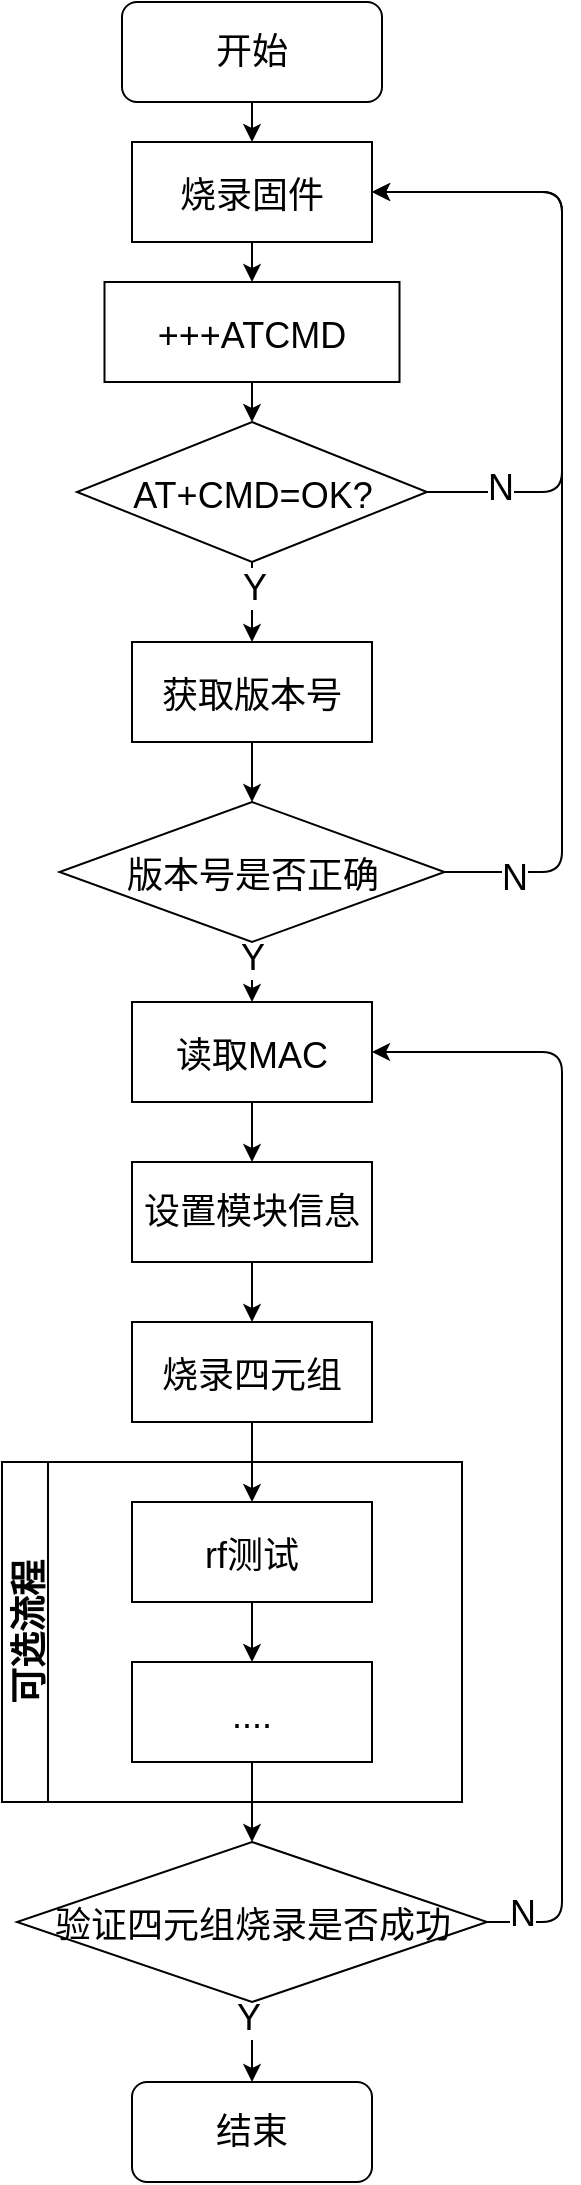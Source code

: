<mxfile>
    <diagram id="Sf-sspQSs4f3zIanOKlj" name="Page-1">
        <mxGraphModel dx="1840" dy="1042" grid="1" gridSize="10" guides="1" tooltips="1" connect="1" arrows="1" fold="1" page="1" pageScale="1" pageWidth="3300" pageHeight="4681" math="0" shadow="0">
            <root>
                <mxCell id="0"/>
                <mxCell id="1" parent="0"/>
                <mxCell id="4" value="" style="edgeStyle=none;html=1;fontSize=18;" edge="1" parent="1" source="2" target="3">
                    <mxGeometry relative="1" as="geometry"/>
                </mxCell>
                <mxCell id="2" value="&lt;font style=&quot;font-size: 18px&quot;&gt;开始&lt;/font&gt;" style="rounded=1;whiteSpace=wrap;html=1;" vertex="1" parent="1">
                    <mxGeometry x="330" y="160" width="130" height="50" as="geometry"/>
                </mxCell>
                <mxCell id="6" value="" style="edgeStyle=none;html=1;fontSize=18;" edge="1" parent="1" source="3" target="5">
                    <mxGeometry relative="1" as="geometry"/>
                </mxCell>
                <mxCell id="3" value="&lt;font style=&quot;font-size: 18px&quot;&gt;烧录固件&lt;/font&gt;" style="rounded=0;whiteSpace=wrap;html=1;fontSize=24;" vertex="1" parent="1">
                    <mxGeometry x="335" y="230" width="120" height="50" as="geometry"/>
                </mxCell>
                <mxCell id="10" value="" style="edgeStyle=none;html=1;fontSize=18;" edge="1" parent="1" source="5" target="9">
                    <mxGeometry relative="1" as="geometry"/>
                </mxCell>
                <mxCell id="5" value="&lt;span style=&quot;font-size: 18px&quot;&gt;+++ATCMD&lt;/span&gt;" style="rounded=0;whiteSpace=wrap;html=1;fontSize=24;" vertex="1" parent="1">
                    <mxGeometry x="321.25" y="300" width="147.5" height="50" as="geometry"/>
                </mxCell>
                <mxCell id="14" style="edgeStyle=none;html=1;exitX=1;exitY=0.5;exitDx=0;exitDy=0;fontSize=18;entryX=1;entryY=0.5;entryDx=0;entryDy=0;" edge="1" parent="1" source="9" target="3">
                    <mxGeometry relative="1" as="geometry">
                        <mxPoint x="400" y="210" as="targetPoint"/>
                        <Array as="points">
                            <mxPoint x="550" y="405"/>
                            <mxPoint x="550" y="255"/>
                        </Array>
                    </mxGeometry>
                </mxCell>
                <mxCell id="15" value="N" style="edgeLabel;html=1;align=center;verticalAlign=middle;resizable=0;points=[];fontSize=18;" vertex="1" connectable="0" parent="14">
                    <mxGeometry x="-0.777" y="2" relative="1" as="geometry">
                        <mxPoint x="1" as="offset"/>
                    </mxGeometry>
                </mxCell>
                <mxCell id="20" value="" style="edgeStyle=none;html=1;fontSize=18;" edge="1" parent="1" source="9" target="19">
                    <mxGeometry relative="1" as="geometry"/>
                </mxCell>
                <mxCell id="21" value="Y" style="edgeLabel;html=1;align=center;verticalAlign=middle;resizable=0;points=[];fontSize=18;" vertex="1" connectable="0" parent="20">
                    <mxGeometry x="-0.365" y="1" relative="1" as="geometry">
                        <mxPoint as="offset"/>
                    </mxGeometry>
                </mxCell>
                <mxCell id="9" value="&lt;font style=&quot;font-size: 18px&quot;&gt;AT+CMD=OK?&lt;/font&gt;" style="rhombus;whiteSpace=wrap;html=1;fontSize=24;rounded=0;" vertex="1" parent="1">
                    <mxGeometry x="307.5" y="370" width="175" height="70" as="geometry"/>
                </mxCell>
                <mxCell id="23" value="" style="edgeStyle=none;html=1;fontSize=18;" edge="1" parent="1" source="19" target="22">
                    <mxGeometry relative="1" as="geometry"/>
                </mxCell>
                <mxCell id="19" value="&lt;font style=&quot;font-size: 18px&quot;&gt;获取版本号&lt;/font&gt;" style="whiteSpace=wrap;html=1;fontSize=24;rounded=0;" vertex="1" parent="1">
                    <mxGeometry x="335" y="480" width="120" height="50" as="geometry"/>
                </mxCell>
                <mxCell id="24" style="edgeStyle=none;html=1;exitX=1;exitY=0.5;exitDx=0;exitDy=0;entryX=1;entryY=0.5;entryDx=0;entryDy=0;fontSize=18;" edge="1" parent="1" source="22" target="3">
                    <mxGeometry relative="1" as="geometry">
                        <Array as="points">
                            <mxPoint x="550" y="595"/>
                            <mxPoint x="550" y="255"/>
                        </Array>
                    </mxGeometry>
                </mxCell>
                <mxCell id="25" value="N" style="edgeLabel;html=1;align=center;verticalAlign=middle;resizable=0;points=[];fontSize=18;" vertex="1" connectable="0" parent="24">
                    <mxGeometry x="-0.863" y="-3" relative="1" as="geometry">
                        <mxPoint as="offset"/>
                    </mxGeometry>
                </mxCell>
                <mxCell id="39" value="" style="edgeStyle=none;html=1;fontSize=18;" edge="1" parent="1" source="22" target="38">
                    <mxGeometry relative="1" as="geometry"/>
                </mxCell>
                <mxCell id="41" value="Y" style="edgeLabel;html=1;align=center;verticalAlign=middle;resizable=0;points=[];fontSize=18;" vertex="1" connectable="0" parent="39">
                    <mxGeometry x="-0.48" relative="1" as="geometry">
                        <mxPoint as="offset"/>
                    </mxGeometry>
                </mxCell>
                <mxCell id="22" value="&lt;font style=&quot;font-size: 18px&quot;&gt;版本号是否正确&lt;/font&gt;" style="rhombus;whiteSpace=wrap;html=1;fontSize=24;rounded=0;" vertex="1" parent="1">
                    <mxGeometry x="298.75" y="560" width="192.5" height="70" as="geometry"/>
                </mxCell>
                <mxCell id="31" value="" style="edgeStyle=none;html=1;fontSize=18;" edge="1" parent="1" source="26" target="30">
                    <mxGeometry relative="1" as="geometry"/>
                </mxCell>
                <mxCell id="26" value="&lt;font style=&quot;font-size: 18px&quot;&gt;烧录四元组&lt;/font&gt;" style="whiteSpace=wrap;html=1;fontSize=24;rounded=0;" vertex="1" parent="1">
                    <mxGeometry x="335" y="820" width="120" height="50" as="geometry"/>
                </mxCell>
                <mxCell id="36" value="可选流程" style="swimlane;horizontal=0;fontSize=18;" vertex="1" parent="1">
                    <mxGeometry x="270" y="890" width="230" height="170" as="geometry"/>
                </mxCell>
                <mxCell id="43" value="" style="edgeStyle=none;html=1;fontSize=18;" edge="1" parent="36" source="30" target="42">
                    <mxGeometry relative="1" as="geometry"/>
                </mxCell>
                <mxCell id="30" value="&lt;font style=&quot;font-size: 18px&quot;&gt;rf测试&lt;/font&gt;" style="whiteSpace=wrap;html=1;fontSize=24;rounded=0;" vertex="1" parent="36">
                    <mxGeometry x="65" y="20" width="120" height="50" as="geometry"/>
                </mxCell>
                <mxCell id="42" value="&lt;font style=&quot;font-size: 18px&quot;&gt;....&lt;/font&gt;" style="whiteSpace=wrap;html=1;fontSize=24;rounded=0;" vertex="1" parent="36">
                    <mxGeometry x="65" y="100" width="120" height="50" as="geometry"/>
                </mxCell>
                <mxCell id="54" value="" style="edgeStyle=none;html=1;fontSize=18;startArrow=none;" edge="1" parent="1" source="55" target="26">
                    <mxGeometry relative="1" as="geometry"/>
                </mxCell>
                <mxCell id="57" value="" style="edgeStyle=none;html=1;fontSize=18;" edge="1" parent="1" source="38" target="55">
                    <mxGeometry relative="1" as="geometry"/>
                </mxCell>
                <mxCell id="38" value="&lt;font style=&quot;font-size: 18px&quot;&gt;读取MAC&lt;/font&gt;" style="whiteSpace=wrap;html=1;fontSize=24;rounded=0;" vertex="1" parent="1">
                    <mxGeometry x="335" y="660" width="120" height="50" as="geometry"/>
                </mxCell>
                <mxCell id="49" value="" style="edgeStyle=none;html=1;fontSize=18;entryX=1;entryY=0.5;entryDx=0;entryDy=0;" edge="1" parent="1" source="46" target="38">
                    <mxGeometry relative="1" as="geometry">
                        <mxPoint x="670" y="1090" as="targetPoint"/>
                        <Array as="points">
                            <mxPoint x="550" y="1120"/>
                            <mxPoint x="550" y="900"/>
                            <mxPoint x="550" y="685"/>
                        </Array>
                    </mxGeometry>
                </mxCell>
                <mxCell id="50" value="N" style="edgeLabel;html=1;align=center;verticalAlign=middle;resizable=0;points=[];fontSize=18;" vertex="1" connectable="0" parent="49">
                    <mxGeometry x="-0.836" relative="1" as="geometry">
                        <mxPoint x="-20" y="5" as="offset"/>
                    </mxGeometry>
                </mxCell>
                <mxCell id="52" value="" style="edgeStyle=none;html=1;fontSize=18;" edge="1" parent="1" source="46" target="51">
                    <mxGeometry relative="1" as="geometry"/>
                </mxCell>
                <mxCell id="53" value="Y" style="edgeLabel;html=1;align=center;verticalAlign=middle;resizable=0;points=[];fontSize=18;" vertex="1" connectable="0" parent="52">
                    <mxGeometry x="-0.629" y="-2" relative="1" as="geometry">
                        <mxPoint as="offset"/>
                    </mxGeometry>
                </mxCell>
                <mxCell id="46" value="&lt;font style=&quot;font-size: 18px&quot;&gt;验证四元组烧录是否成功&lt;/font&gt;" style="rhombus;whiteSpace=wrap;html=1;fontSize=24;rounded=0;" vertex="1" parent="1">
                    <mxGeometry x="277.5" y="1080" width="235" height="80" as="geometry"/>
                </mxCell>
                <mxCell id="47" value="" style="edgeStyle=none;html=1;fontSize=18;" edge="1" parent="1" source="42" target="46">
                    <mxGeometry relative="1" as="geometry"/>
                </mxCell>
                <mxCell id="51" value="结束" style="rounded=1;whiteSpace=wrap;html=1;fontSize=18;" vertex="1" parent="1">
                    <mxGeometry x="335" y="1200" width="120" height="50" as="geometry"/>
                </mxCell>
                <mxCell id="55" value="设置模块信息" style="rounded=0;whiteSpace=wrap;html=1;fontSize=18;" vertex="1" parent="1">
                    <mxGeometry x="335" y="740" width="120" height="50" as="geometry"/>
                </mxCell>
            </root>
        </mxGraphModel>
    </diagram>
</mxfile>